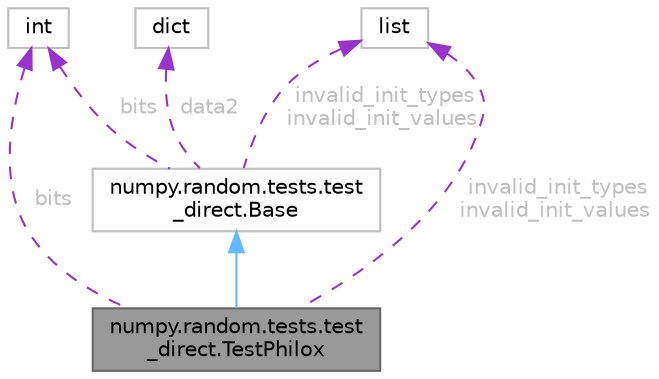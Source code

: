digraph "numpy.random.tests.test_direct.TestPhilox"
{
 // LATEX_PDF_SIZE
  bgcolor="transparent";
  edge [fontname=Helvetica,fontsize=10,labelfontname=Helvetica,labelfontsize=10];
  node [fontname=Helvetica,fontsize=10,shape=box,height=0.2,width=0.4];
  Node1 [id="Node000001",label="numpy.random.tests.test\l_direct.TestPhilox",height=0.2,width=0.4,color="gray40", fillcolor="grey60", style="filled", fontcolor="black",tooltip=" "];
  Node2 -> Node1 [id="edge7_Node000001_Node000002",dir="back",color="steelblue1",style="solid",tooltip=" "];
  Node2 [id="Node000002",label="numpy.random.tests.test\l_direct.Base",height=0.2,width=0.4,color="grey75", fillcolor="white", style="filled",URL="$d7/d6a/classnumpy_1_1random_1_1tests_1_1test__direct_1_1Base.html",tooltip=" "];
  Node3 -> Node2 [id="edge8_Node000002_Node000003",dir="back",color="darkorchid3",style="dashed",tooltip=" ",label=" data2",fontcolor="grey" ];
  Node3 [id="Node000003",label="dict",height=0.2,width=0.4,color="grey75", fillcolor="white", style="filled",tooltip=" "];
  Node4 -> Node2 [id="edge9_Node000002_Node000004",dir="back",color="darkorchid3",style="dashed",tooltip=" ",label=" bits",fontcolor="grey" ];
  Node4 [id="Node000004",label="int",height=0.2,width=0.4,color="grey75", fillcolor="white", style="filled",tooltip=" "];
  Node5 -> Node2 [id="edge10_Node000002_Node000005",dir="back",color="darkorchid3",style="dashed",tooltip=" ",label=" invalid_init_types\ninvalid_init_values",fontcolor="grey" ];
  Node5 [id="Node000005",label="list",height=0.2,width=0.4,color="grey75", fillcolor="white", style="filled",tooltip=" "];
  Node4 -> Node1 [id="edge11_Node000001_Node000004",dir="back",color="darkorchid3",style="dashed",tooltip=" ",label=" bits",fontcolor="grey" ];
  Node5 -> Node1 [id="edge12_Node000001_Node000005",dir="back",color="darkorchid3",style="dashed",tooltip=" ",label=" invalid_init_types\ninvalid_init_values",fontcolor="grey" ];
}
